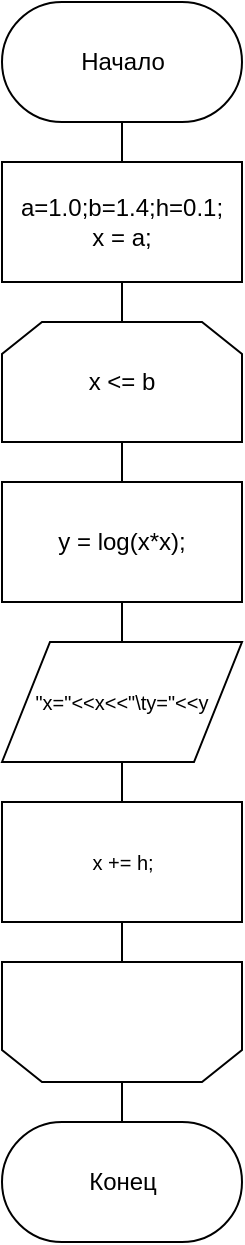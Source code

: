 <mxfile version="11.3.0" type="device" pages="1"><diagram id="f78owXbEQUUIMHa6RTUs" name="Page-1"><mxGraphModel dx="1188" dy="681" grid="1" gridSize="10" guides="1" tooltips="1" connect="1" arrows="1" fold="1" page="1" pageScale="1" pageWidth="1169" pageHeight="1654" math="0" shadow="0"><root><mxCell id="0"/><mxCell id="1" parent="0"/><mxCell id="LvzWRjVz1jQ_DnV-J9Ex-1" value="Начало" style="html=1;dashed=0;whitespace=wrap;shape=mxgraph.dfd.start" vertex="1" parent="1"><mxGeometry x="320" y="80" width="120" height="60" as="geometry"/></mxCell><mxCell id="LvzWRjVz1jQ_DnV-J9Ex-2" value="a=1.0;b=1.4;h=0.1;&lt;br&gt;x = a;" style="rounded=0;whiteSpace=wrap;html=1;" vertex="1" parent="1"><mxGeometry x="320" y="160" width="120" height="60" as="geometry"/></mxCell><mxCell id="LvzWRjVz1jQ_DnV-J9Ex-4" value="" style="endArrow=none;html=1;entryX=0.5;entryY=0.5;entryDx=0;entryDy=30;entryPerimeter=0;exitX=0.5;exitY=0;exitDx=0;exitDy=0;" edge="1" parent="1" source="LvzWRjVz1jQ_DnV-J9Ex-2" target="LvzWRjVz1jQ_DnV-J9Ex-1"><mxGeometry width="50" height="50" relative="1" as="geometry"><mxPoint x="380" y="150" as="sourcePoint"/><mxPoint x="370" y="240" as="targetPoint"/></mxGeometry></mxCell><mxCell id="LvzWRjVz1jQ_DnV-J9Ex-5" value="x &amp;lt;= b" style="shape=loopLimit;whiteSpace=wrap;html=1;" vertex="1" parent="1"><mxGeometry x="320" y="240" width="120" height="60" as="geometry"/></mxCell><mxCell id="LvzWRjVz1jQ_DnV-J9Ex-6" value="" style="endArrow=none;html=1;entryX=0.5;entryY=1;entryDx=0;entryDy=0;exitX=0.5;exitY=0;exitDx=0;exitDy=0;" edge="1" parent="1" source="LvzWRjVz1jQ_DnV-J9Ex-5" target="LvzWRjVz1jQ_DnV-J9Ex-2"><mxGeometry width="50" height="50" relative="1" as="geometry"><mxPoint x="250" y="300" as="sourcePoint"/><mxPoint x="300" y="250" as="targetPoint"/></mxGeometry></mxCell><mxCell id="LvzWRjVz1jQ_DnV-J9Ex-8" value="" style="shape=loopLimit;whiteSpace=wrap;html=1;direction=west;" vertex="1" parent="1"><mxGeometry x="320" y="560" width="120" height="60" as="geometry"/></mxCell><mxCell id="LvzWRjVz1jQ_DnV-J9Ex-9" value="y = log(x*x);" style="rounded=0;whiteSpace=wrap;html=1;" vertex="1" parent="1"><mxGeometry x="320" y="320" width="120" height="60" as="geometry"/></mxCell><mxCell id="LvzWRjVz1jQ_DnV-J9Ex-10" value="" style="endArrow=none;html=1;entryX=0.5;entryY=1;entryDx=0;entryDy=0;exitX=0.5;exitY=0;exitDx=0;exitDy=0;" edge="1" parent="1" source="LvzWRjVz1jQ_DnV-J9Ex-9" target="LvzWRjVz1jQ_DnV-J9Ex-5"><mxGeometry width="50" height="50" relative="1" as="geometry"><mxPoint x="230" y="370" as="sourcePoint"/><mxPoint x="280" y="320" as="targetPoint"/></mxGeometry></mxCell><mxCell id="LvzWRjVz1jQ_DnV-J9Ex-11" value="&quot;x=&quot;&amp;lt;&amp;lt;x&amp;lt;&amp;lt;&quot;\ty=&quot;&amp;lt;&amp;lt;y" style="shape=parallelogram;perimeter=parallelogramPerimeter;whiteSpace=wrap;html=1;dashed=0;fontSize=10;" vertex="1" parent="1"><mxGeometry x="320" y="400" width="120" height="60" as="geometry"/></mxCell><mxCell id="LvzWRjVz1jQ_DnV-J9Ex-12" value="" style="endArrow=none;html=1;fontSize=10;entryX=0.5;entryY=1;entryDx=0;entryDy=0;exitX=0.5;exitY=0;exitDx=0;exitDy=0;" edge="1" parent="1" source="LvzWRjVz1jQ_DnV-J9Ex-11" target="LvzWRjVz1jQ_DnV-J9Ex-9"><mxGeometry width="50" height="50" relative="1" as="geometry"><mxPoint x="120" y="460" as="sourcePoint"/><mxPoint x="170" y="410" as="targetPoint"/></mxGeometry></mxCell><mxCell id="LvzWRjVz1jQ_DnV-J9Ex-13" value="x += h;" style="html=1;dashed=0;whitespace=wrap;fontSize=10;" vertex="1" parent="1"><mxGeometry x="320" y="480" width="120" height="60" as="geometry"/></mxCell><mxCell id="LvzWRjVz1jQ_DnV-J9Ex-14" value="" style="endArrow=none;html=1;fontSize=10;entryX=0.5;entryY=1;entryDx=0;entryDy=0;exitX=0.5;exitY=0;exitDx=0;exitDy=0;" edge="1" parent="1" source="LvzWRjVz1jQ_DnV-J9Ex-13" target="LvzWRjVz1jQ_DnV-J9Ex-11"><mxGeometry width="50" height="50" relative="1" as="geometry"><mxPoint x="320" y="690" as="sourcePoint"/><mxPoint x="370" y="640" as="targetPoint"/></mxGeometry></mxCell><mxCell id="LvzWRjVz1jQ_DnV-J9Ex-15" value="" style="endArrow=none;html=1;fontSize=10;entryX=0.5;entryY=1;entryDx=0;entryDy=0;exitX=0.5;exitY=1;exitDx=0;exitDy=0;" edge="1" parent="1" source="LvzWRjVz1jQ_DnV-J9Ex-8" target="LvzWRjVz1jQ_DnV-J9Ex-13"><mxGeometry width="50" height="50" relative="1" as="geometry"><mxPoint x="230" y="610" as="sourcePoint"/><mxPoint x="280" y="560" as="targetPoint"/></mxGeometry></mxCell><mxCell id="LvzWRjVz1jQ_DnV-J9Ex-16" value="Конец" style="html=1;dashed=0;whitespace=wrap;shape=mxgraph.dfd.start" vertex="1" parent="1"><mxGeometry x="320" y="640" width="120" height="60" as="geometry"/></mxCell><mxCell id="LvzWRjVz1jQ_DnV-J9Ex-17" value="" style="endArrow=none;html=1;fontSize=10;entryX=0.5;entryY=0;entryDx=0;entryDy=0;exitX=0.5;exitY=0.5;exitDx=0;exitDy=-30;exitPerimeter=0;" edge="1" parent="1" source="LvzWRjVz1jQ_DnV-J9Ex-16" target="LvzWRjVz1jQ_DnV-J9Ex-8"><mxGeometry width="50" height="50" relative="1" as="geometry"><mxPoint x="260" y="700" as="sourcePoint"/><mxPoint x="310" y="650" as="targetPoint"/></mxGeometry></mxCell></root></mxGraphModel></diagram></mxfile>